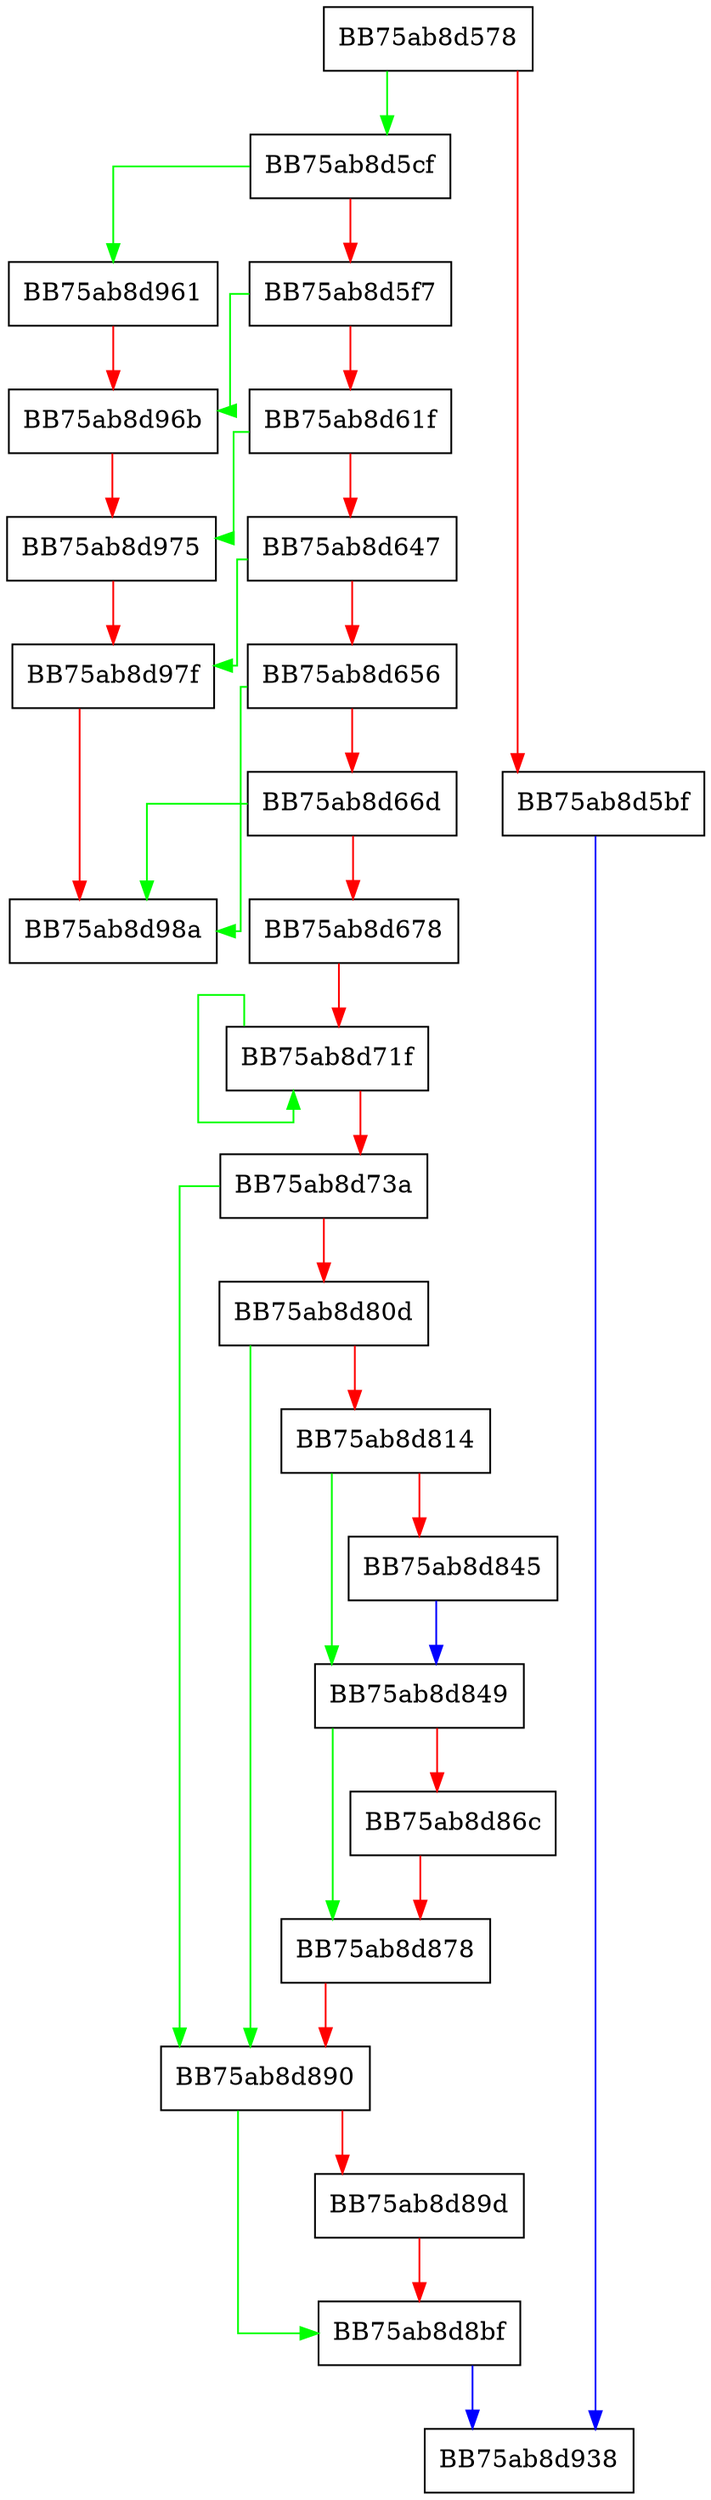 digraph MaintenanceWindow {
  node [shape="box"];
  graph [splines=ortho];
  BB75ab8d578 -> BB75ab8d5cf [color="green"];
  BB75ab8d578 -> BB75ab8d5bf [color="red"];
  BB75ab8d5bf -> BB75ab8d938 [color="blue"];
  BB75ab8d5cf -> BB75ab8d961 [color="green"];
  BB75ab8d5cf -> BB75ab8d5f7 [color="red"];
  BB75ab8d5f7 -> BB75ab8d96b [color="green"];
  BB75ab8d5f7 -> BB75ab8d61f [color="red"];
  BB75ab8d61f -> BB75ab8d975 [color="green"];
  BB75ab8d61f -> BB75ab8d647 [color="red"];
  BB75ab8d647 -> BB75ab8d97f [color="green"];
  BB75ab8d647 -> BB75ab8d656 [color="red"];
  BB75ab8d656 -> BB75ab8d98a [color="green"];
  BB75ab8d656 -> BB75ab8d66d [color="red"];
  BB75ab8d66d -> BB75ab8d98a [color="green"];
  BB75ab8d66d -> BB75ab8d678 [color="red"];
  BB75ab8d678 -> BB75ab8d71f [color="red"];
  BB75ab8d71f -> BB75ab8d71f [color="green"];
  BB75ab8d71f -> BB75ab8d73a [color="red"];
  BB75ab8d73a -> BB75ab8d890 [color="green"];
  BB75ab8d73a -> BB75ab8d80d [color="red"];
  BB75ab8d80d -> BB75ab8d890 [color="green"];
  BB75ab8d80d -> BB75ab8d814 [color="red"];
  BB75ab8d814 -> BB75ab8d849 [color="green"];
  BB75ab8d814 -> BB75ab8d845 [color="red"];
  BB75ab8d845 -> BB75ab8d849 [color="blue"];
  BB75ab8d849 -> BB75ab8d878 [color="green"];
  BB75ab8d849 -> BB75ab8d86c [color="red"];
  BB75ab8d86c -> BB75ab8d878 [color="red"];
  BB75ab8d878 -> BB75ab8d890 [color="red"];
  BB75ab8d890 -> BB75ab8d8bf [color="green"];
  BB75ab8d890 -> BB75ab8d89d [color="red"];
  BB75ab8d89d -> BB75ab8d8bf [color="red"];
  BB75ab8d8bf -> BB75ab8d938 [color="blue"];
  BB75ab8d961 -> BB75ab8d96b [color="red"];
  BB75ab8d96b -> BB75ab8d975 [color="red"];
  BB75ab8d975 -> BB75ab8d97f [color="red"];
  BB75ab8d97f -> BB75ab8d98a [color="red"];
}